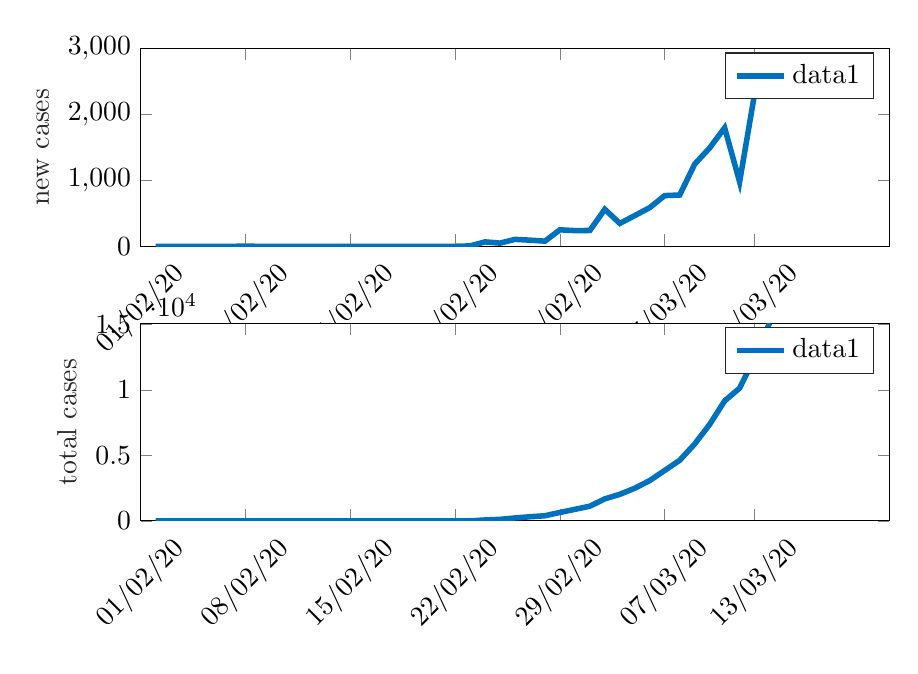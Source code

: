 % This file was created by matlab2tikz.
%
\definecolor{mycolor1}{rgb}{0.0,0.447,0.741}%
%
\begin{tikzpicture}

\begin{axis}[%
width=9.509cm,
height=2.512cm,
at={(0cm,3.488cm)},
scale only axis,
xmin=0,
xmax=50,
xtick={0,7,14,21,28,35,41},
xticklabels={{01/02/20},{08/02/20},{15/02/20},{22/02/20},{29/02/20},{07/03/20},{13/03/20}},
xticklabel style={rotate=45},
ymin=0,
ymax=3000,
ylabel style={font=\color{white!15!black}},
ylabel={new cases},
axis background/.style={fill=white},
legend style={legend cell align=left, align=left, draw=white!15!black}
]
\addplot [color=mycolor1, line width=2.0pt]
  table[row sep=crcr]{%
1	0\\
6	0\\
7	1\\
8	0\\
21	0\\
22	6\\
23	67\\
24	48\\
25	105\\
26	93\\
27	78\\
28	250\\
29	238\\
30	240\\
31	561\\
32	347\\
33	466\\
34	587\\
35	769\\
36	778\\
37	1247\\
38	1492\\
39	1797\\
40	977\\
41	2313\\
42	2651\\
};
\addlegendentry{data1}

\end{axis}

\begin{axis}[%
width=9.509cm,
height=2.512cm,
at={(0cm,0cm)},
scale only axis,
xmin=0,
xmax=50,
xtick={0,7,14,21,28,35,41},
xticklabels={{01/02/20},{08/02/20},{15/02/20},{22/02/20},{29/02/20},{07/03/20},{13/03/20}},
xticklabel style={rotate=45},
ymin=0,
ymax=15111,
ylabel style={font=\color{white!15!black}},
ylabel={total cases},
axis background/.style={fill=white},
legend style={legend cell align=left, align=left, draw=white!15!black}
]
\addplot [color=mycolor1, line width=2.0pt]
  table[row sep=crcr]{%
1	0\\
6	0\\
7	1\\
21	1\\
22	7\\
23	74\\
24	122\\
25	227\\
26	320\\
27	398\\
28	648\\
30	1126\\
31	1687\\
32	2034\\
33	2500\\
34	3087\\
36	4634\\
37	5881\\
38	7373\\
39	9170\\
40	10147\\
41	12460\\
42	15111\\
};
\addlegendentry{data1}

\end{axis}
\end{tikzpicture}%